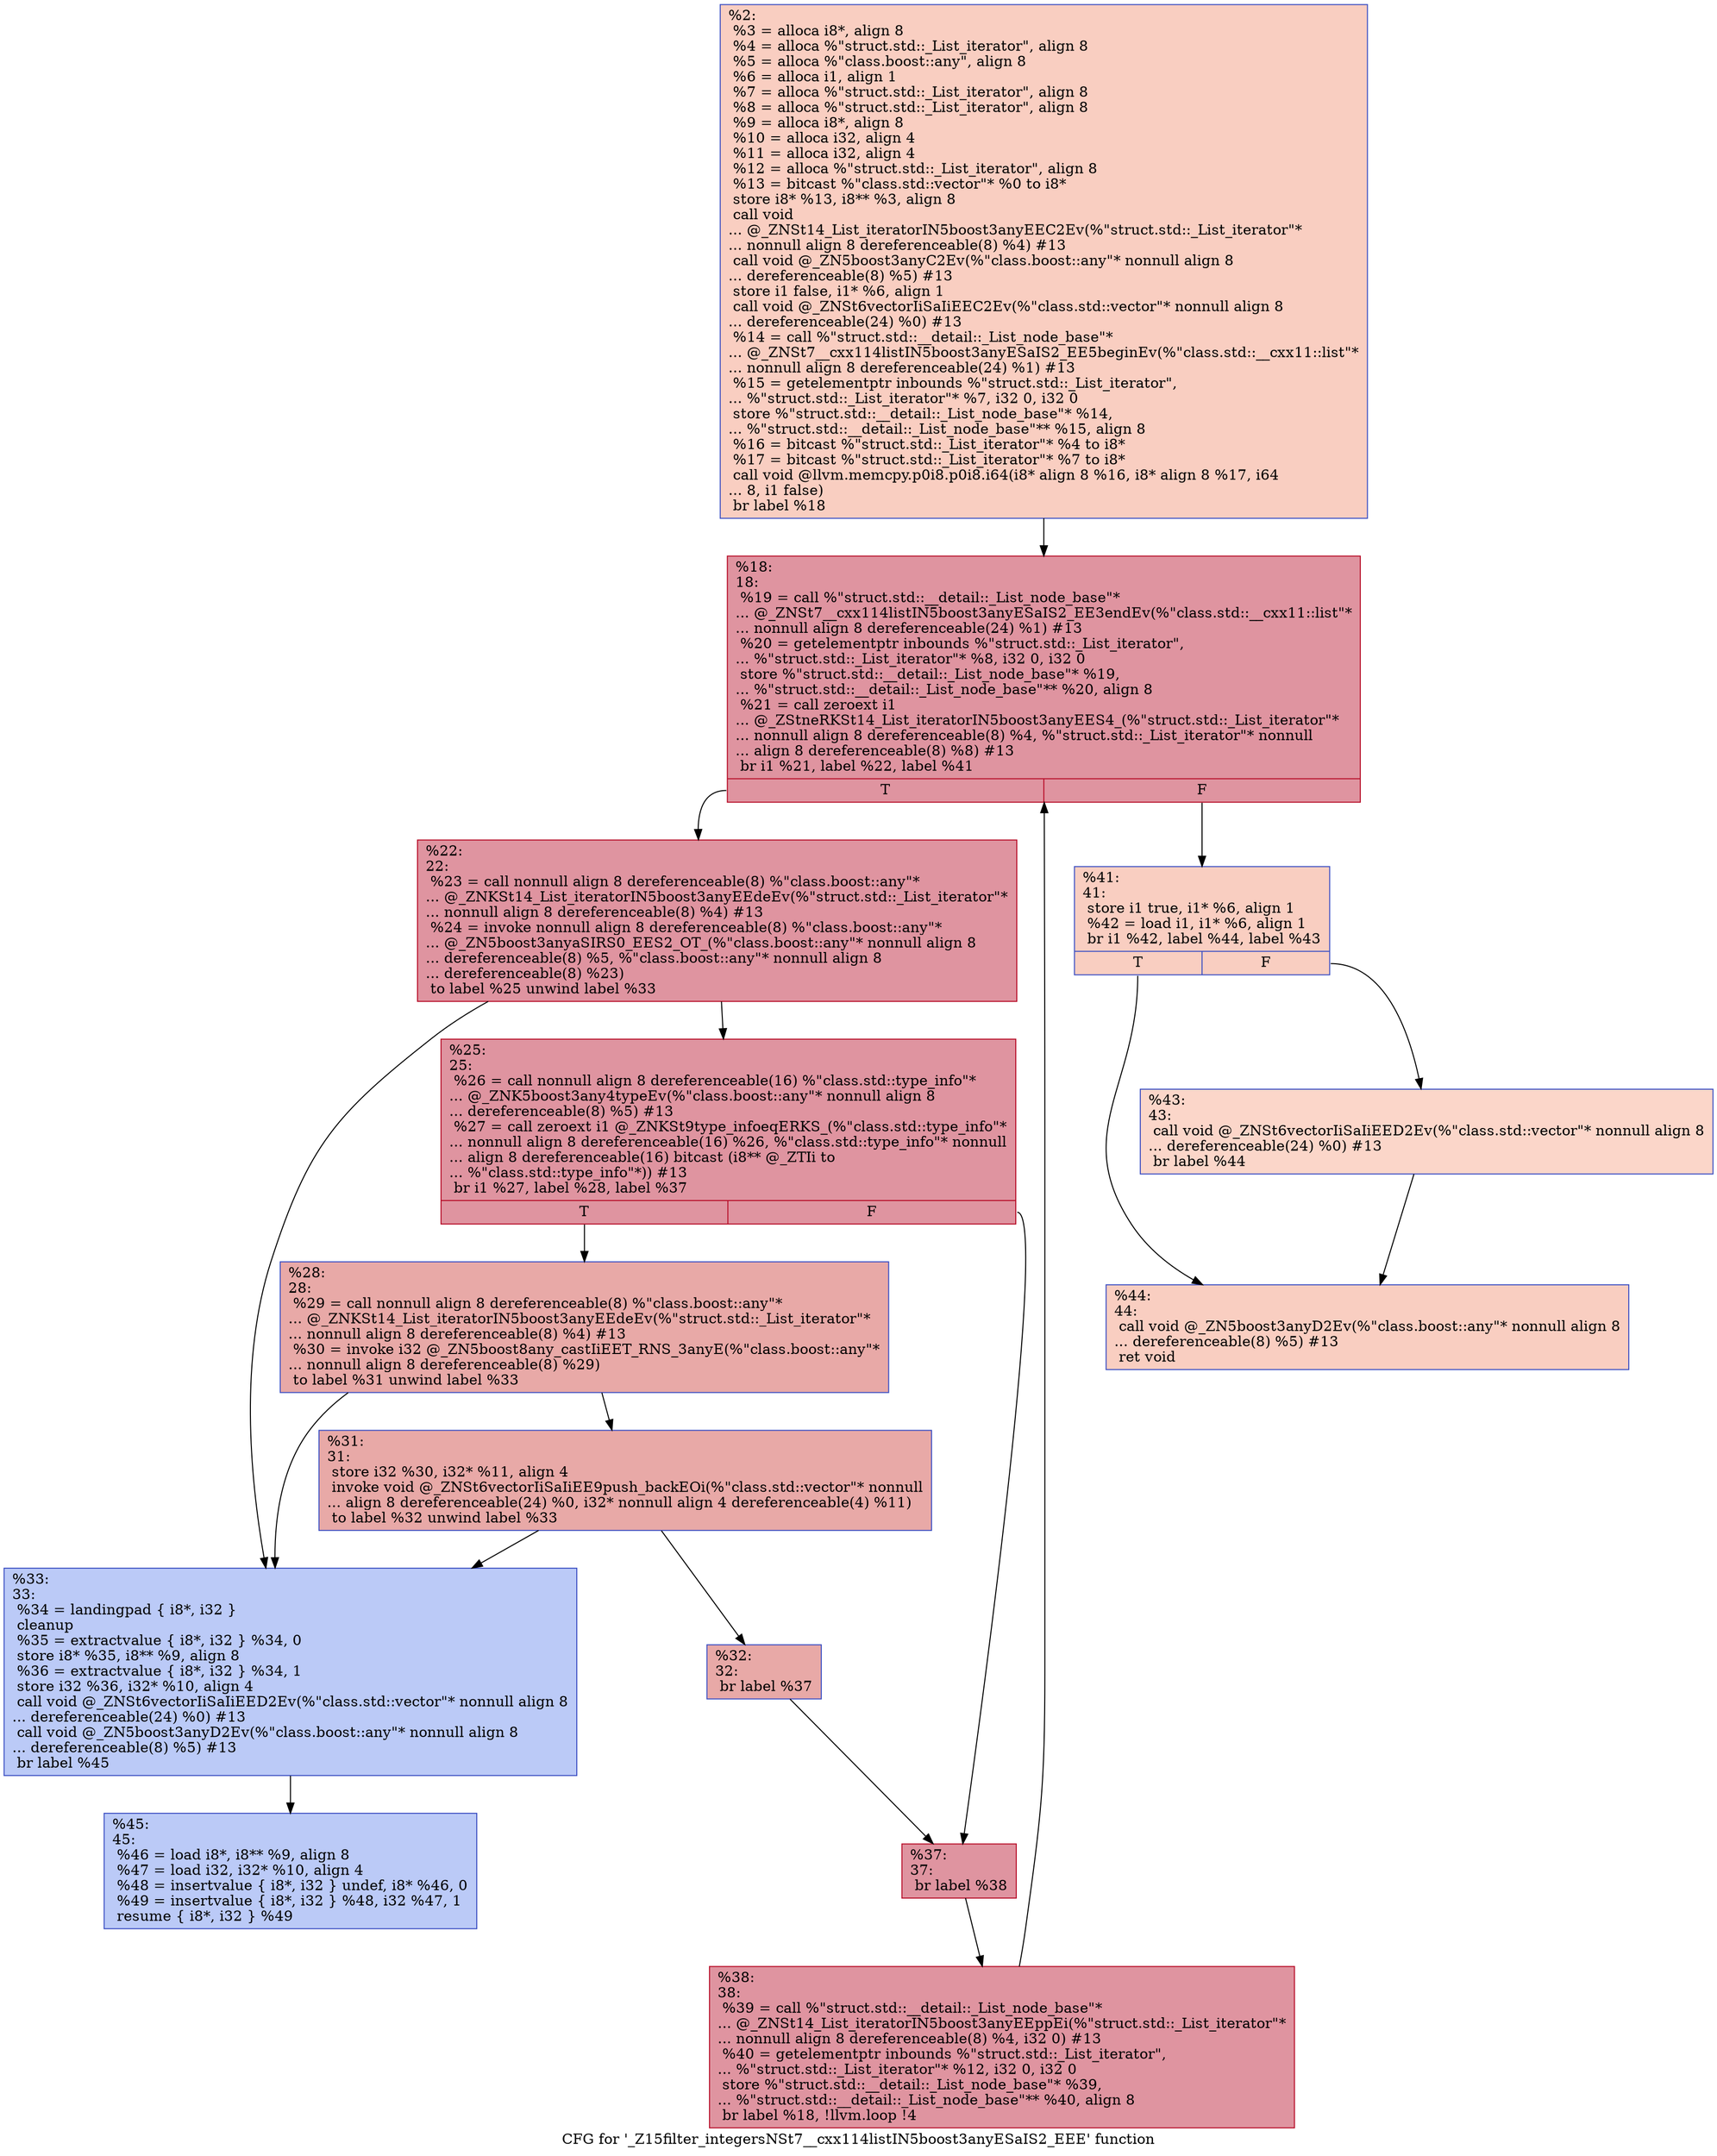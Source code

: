 digraph "CFG for '_Z15filter_integersNSt7__cxx114listIN5boost3anyESaIS2_EEE' function" {
	label="CFG for '_Z15filter_integersNSt7__cxx114listIN5boost3anyESaIS2_EEE' function";

	Node0x55dea688eb70 [shape=record,color="#3d50c3ff", style=filled, fillcolor="#f2907270",label="{%2:\l  %3 = alloca i8*, align 8\l  %4 = alloca %\"struct.std::_List_iterator\", align 8\l  %5 = alloca %\"class.boost::any\", align 8\l  %6 = alloca i1, align 1\l  %7 = alloca %\"struct.std::_List_iterator\", align 8\l  %8 = alloca %\"struct.std::_List_iterator\", align 8\l  %9 = alloca i8*, align 8\l  %10 = alloca i32, align 4\l  %11 = alloca i32, align 4\l  %12 = alloca %\"struct.std::_List_iterator\", align 8\l  %13 = bitcast %\"class.std::vector\"* %0 to i8*\l  store i8* %13, i8** %3, align 8\l  call void\l... @_ZNSt14_List_iteratorIN5boost3anyEEC2Ev(%\"struct.std::_List_iterator\"*\l... nonnull align 8 dereferenceable(8) %4) #13\l  call void @_ZN5boost3anyC2Ev(%\"class.boost::any\"* nonnull align 8\l... dereferenceable(8) %5) #13\l  store i1 false, i1* %6, align 1\l  call void @_ZNSt6vectorIiSaIiEEC2Ev(%\"class.std::vector\"* nonnull align 8\l... dereferenceable(24) %0) #13\l  %14 = call %\"struct.std::__detail::_List_node_base\"*\l... @_ZNSt7__cxx114listIN5boost3anyESaIS2_EE5beginEv(%\"class.std::__cxx11::list\"*\l... nonnull align 8 dereferenceable(24) %1) #13\l  %15 = getelementptr inbounds %\"struct.std::_List_iterator\",\l... %\"struct.std::_List_iterator\"* %7, i32 0, i32 0\l  store %\"struct.std::__detail::_List_node_base\"* %14,\l... %\"struct.std::__detail::_List_node_base\"** %15, align 8\l  %16 = bitcast %\"struct.std::_List_iterator\"* %4 to i8*\l  %17 = bitcast %\"struct.std::_List_iterator\"* %7 to i8*\l  call void @llvm.memcpy.p0i8.p0i8.i64(i8* align 8 %16, i8* align 8 %17, i64\l... 8, i1 false)\l  br label %18\l}"];
	Node0x55dea688eb70 -> Node0x55dea6893270;
	Node0x55dea6893270 [shape=record,color="#b70d28ff", style=filled, fillcolor="#b70d2870",label="{%18:\l18:                                               \l  %19 = call %\"struct.std::__detail::_List_node_base\"*\l... @_ZNSt7__cxx114listIN5boost3anyESaIS2_EE3endEv(%\"class.std::__cxx11::list\"*\l... nonnull align 8 dereferenceable(24) %1) #13\l  %20 = getelementptr inbounds %\"struct.std::_List_iterator\",\l... %\"struct.std::_List_iterator\"* %8, i32 0, i32 0\l  store %\"struct.std::__detail::_List_node_base\"* %19,\l... %\"struct.std::__detail::_List_node_base\"** %20, align 8\l  %21 = call zeroext i1\l... @_ZStneRKSt14_List_iteratorIN5boost3anyEES4_(%\"struct.std::_List_iterator\"*\l... nonnull align 8 dereferenceable(8) %4, %\"struct.std::_List_iterator\"* nonnull\l... align 8 dereferenceable(8) %8) #13\l  br i1 %21, label %22, label %41\l|{<s0>T|<s1>F}}"];
	Node0x55dea6893270:s0 -> Node0x55dea68939d0;
	Node0x55dea6893270:s1 -> Node0x55dea6893a20;
	Node0x55dea68939d0 [shape=record,color="#b70d28ff", style=filled, fillcolor="#b70d2870",label="{%22:\l22:                                               \l  %23 = call nonnull align 8 dereferenceable(8) %\"class.boost::any\"*\l... @_ZNKSt14_List_iteratorIN5boost3anyEEdeEv(%\"struct.std::_List_iterator\"*\l... nonnull align 8 dereferenceable(8) %4) #13\l  %24 = invoke nonnull align 8 dereferenceable(8) %\"class.boost::any\"*\l... @_ZN5boost3anyaSIRS0_EES2_OT_(%\"class.boost::any\"* nonnull align 8\l... dereferenceable(8) %5, %\"class.boost::any\"* nonnull align 8\l... dereferenceable(8) %23)\l          to label %25 unwind label %33\l}"];
	Node0x55dea68939d0 -> Node0x55dea6893de0;
	Node0x55dea68939d0 -> Node0x55dea6893e30;
	Node0x55dea6893de0 [shape=record,color="#b70d28ff", style=filled, fillcolor="#b70d2870",label="{%25:\l25:                                               \l  %26 = call nonnull align 8 dereferenceable(16) %\"class.std::type_info\"*\l... @_ZNK5boost3any4typeEv(%\"class.boost::any\"* nonnull align 8\l... dereferenceable(8) %5) #13\l  %27 = call zeroext i1 @_ZNKSt9type_infoeqERKS_(%\"class.std::type_info\"*\l... nonnull align 8 dereferenceable(16) %26, %\"class.std::type_info\"* nonnull\l... align 8 dereferenceable(16) bitcast (i8** @_ZTIi to\l... %\"class.std::type_info\"*)) #13\l  br i1 %27, label %28, label %37\l|{<s0>T|<s1>F}}"];
	Node0x55dea6893de0:s0 -> Node0x55dea6894670;
	Node0x55dea6893de0:s1 -> Node0x55dea6894700;
	Node0x55dea6894670 [shape=record,color="#3d50c3ff", style=filled, fillcolor="#ca3b3770",label="{%28:\l28:                                               \l  %29 = call nonnull align 8 dereferenceable(8) %\"class.boost::any\"*\l... @_ZNKSt14_List_iteratorIN5boost3anyEEdeEv(%\"struct.std::_List_iterator\"*\l... nonnull align 8 dereferenceable(8) %4) #13\l  %30 = invoke i32 @_ZN5boost8any_castIiEET_RNS_3anyE(%\"class.boost::any\"*\l... nonnull align 8 dereferenceable(8) %29)\l          to label %31 unwind label %33\l}"];
	Node0x55dea6894670 -> Node0x55dea6894990;
	Node0x55dea6894670 -> Node0x55dea6893e30;
	Node0x55dea6894990 [shape=record,color="#3d50c3ff", style=filled, fillcolor="#ca3b3770",label="{%31:\l31:                                               \l  store i32 %30, i32* %11, align 4\l  invoke void @_ZNSt6vectorIiSaIiEE9push_backEOi(%\"class.std::vector\"* nonnull\l... align 8 dereferenceable(24) %0, i32* nonnull align 4 dereferenceable(4) %11)\l          to label %32 unwind label %33\l}"];
	Node0x55dea6894990 -> Node0x55dea6894c60;
	Node0x55dea6894990 -> Node0x55dea6893e30;
	Node0x55dea6894c60 [shape=record,color="#3d50c3ff", style=filled, fillcolor="#ca3b3770",label="{%32:\l32:                                               \l  br label %37\l}"];
	Node0x55dea6894c60 -> Node0x55dea6894700;
	Node0x55dea6893e30 [shape=record,color="#3d50c3ff", style=filled, fillcolor="#6687ed70",label="{%33:\l33:                                               \l  %34 = landingpad \{ i8*, i32 \}\l          cleanup\l  %35 = extractvalue \{ i8*, i32 \} %34, 0\l  store i8* %35, i8** %9, align 8\l  %36 = extractvalue \{ i8*, i32 \} %34, 1\l  store i32 %36, i32* %10, align 4\l  call void @_ZNSt6vectorIiSaIiEED2Ev(%\"class.std::vector\"* nonnull align 8\l... dereferenceable(24) %0) #13\l  call void @_ZN5boost3anyD2Ev(%\"class.boost::any\"* nonnull align 8\l... dereferenceable(8) %5) #13\l  br label %45\l}"];
	Node0x55dea6893e30 -> Node0x55dea6895930;
	Node0x55dea6894700 [shape=record,color="#b70d28ff", style=filled, fillcolor="#b70d2870",label="{%37:\l37:                                               \l  br label %38\l}"];
	Node0x55dea6894700 -> Node0x55dea68959f0;
	Node0x55dea68959f0 [shape=record,color="#b70d28ff", style=filled, fillcolor="#b70d2870",label="{%38:\l38:                                               \l  %39 = call %\"struct.std::__detail::_List_node_base\"*\l... @_ZNSt14_List_iteratorIN5boost3anyEEppEi(%\"struct.std::_List_iterator\"*\l... nonnull align 8 dereferenceable(8) %4, i32 0) #13\l  %40 = getelementptr inbounds %\"struct.std::_List_iterator\",\l... %\"struct.std::_List_iterator\"* %12, i32 0, i32 0\l  store %\"struct.std::__detail::_List_node_base\"* %39,\l... %\"struct.std::__detail::_List_node_base\"** %40, align 8\l  br label %18, !llvm.loop !4\l}"];
	Node0x55dea68959f0 -> Node0x55dea6893270;
	Node0x55dea6893a20 [shape=record,color="#3d50c3ff", style=filled, fillcolor="#f2907270",label="{%41:\l41:                                               \l  store i1 true, i1* %6, align 1\l  %42 = load i1, i1* %6, align 1\l  br i1 %42, label %44, label %43\l|{<s0>T|<s1>F}}"];
	Node0x55dea6893a20:s0 -> Node0x55dea6896aa0;
	Node0x55dea6893a20:s1 -> Node0x55dea6896af0;
	Node0x55dea6896af0 [shape=record,color="#3d50c3ff", style=filled, fillcolor="#f6a38570",label="{%43:\l43:                                               \l  call void @_ZNSt6vectorIiSaIiEED2Ev(%\"class.std::vector\"* nonnull align 8\l... dereferenceable(24) %0) #13\l  br label %44\l}"];
	Node0x55dea6896af0 -> Node0x55dea6896aa0;
	Node0x55dea6896aa0 [shape=record,color="#3d50c3ff", style=filled, fillcolor="#f2907270",label="{%44:\l44:                                               \l  call void @_ZN5boost3anyD2Ev(%\"class.boost::any\"* nonnull align 8\l... dereferenceable(8) %5) #13\l  ret void\l}"];
	Node0x55dea6895930 [shape=record,color="#3d50c3ff", style=filled, fillcolor="#6687ed70",label="{%45:\l45:                                               \l  %46 = load i8*, i8** %9, align 8\l  %47 = load i32, i32* %10, align 4\l  %48 = insertvalue \{ i8*, i32 \} undef, i8* %46, 0\l  %49 = insertvalue \{ i8*, i32 \} %48, i32 %47, 1\l  resume \{ i8*, i32 \} %49\l}"];
}
